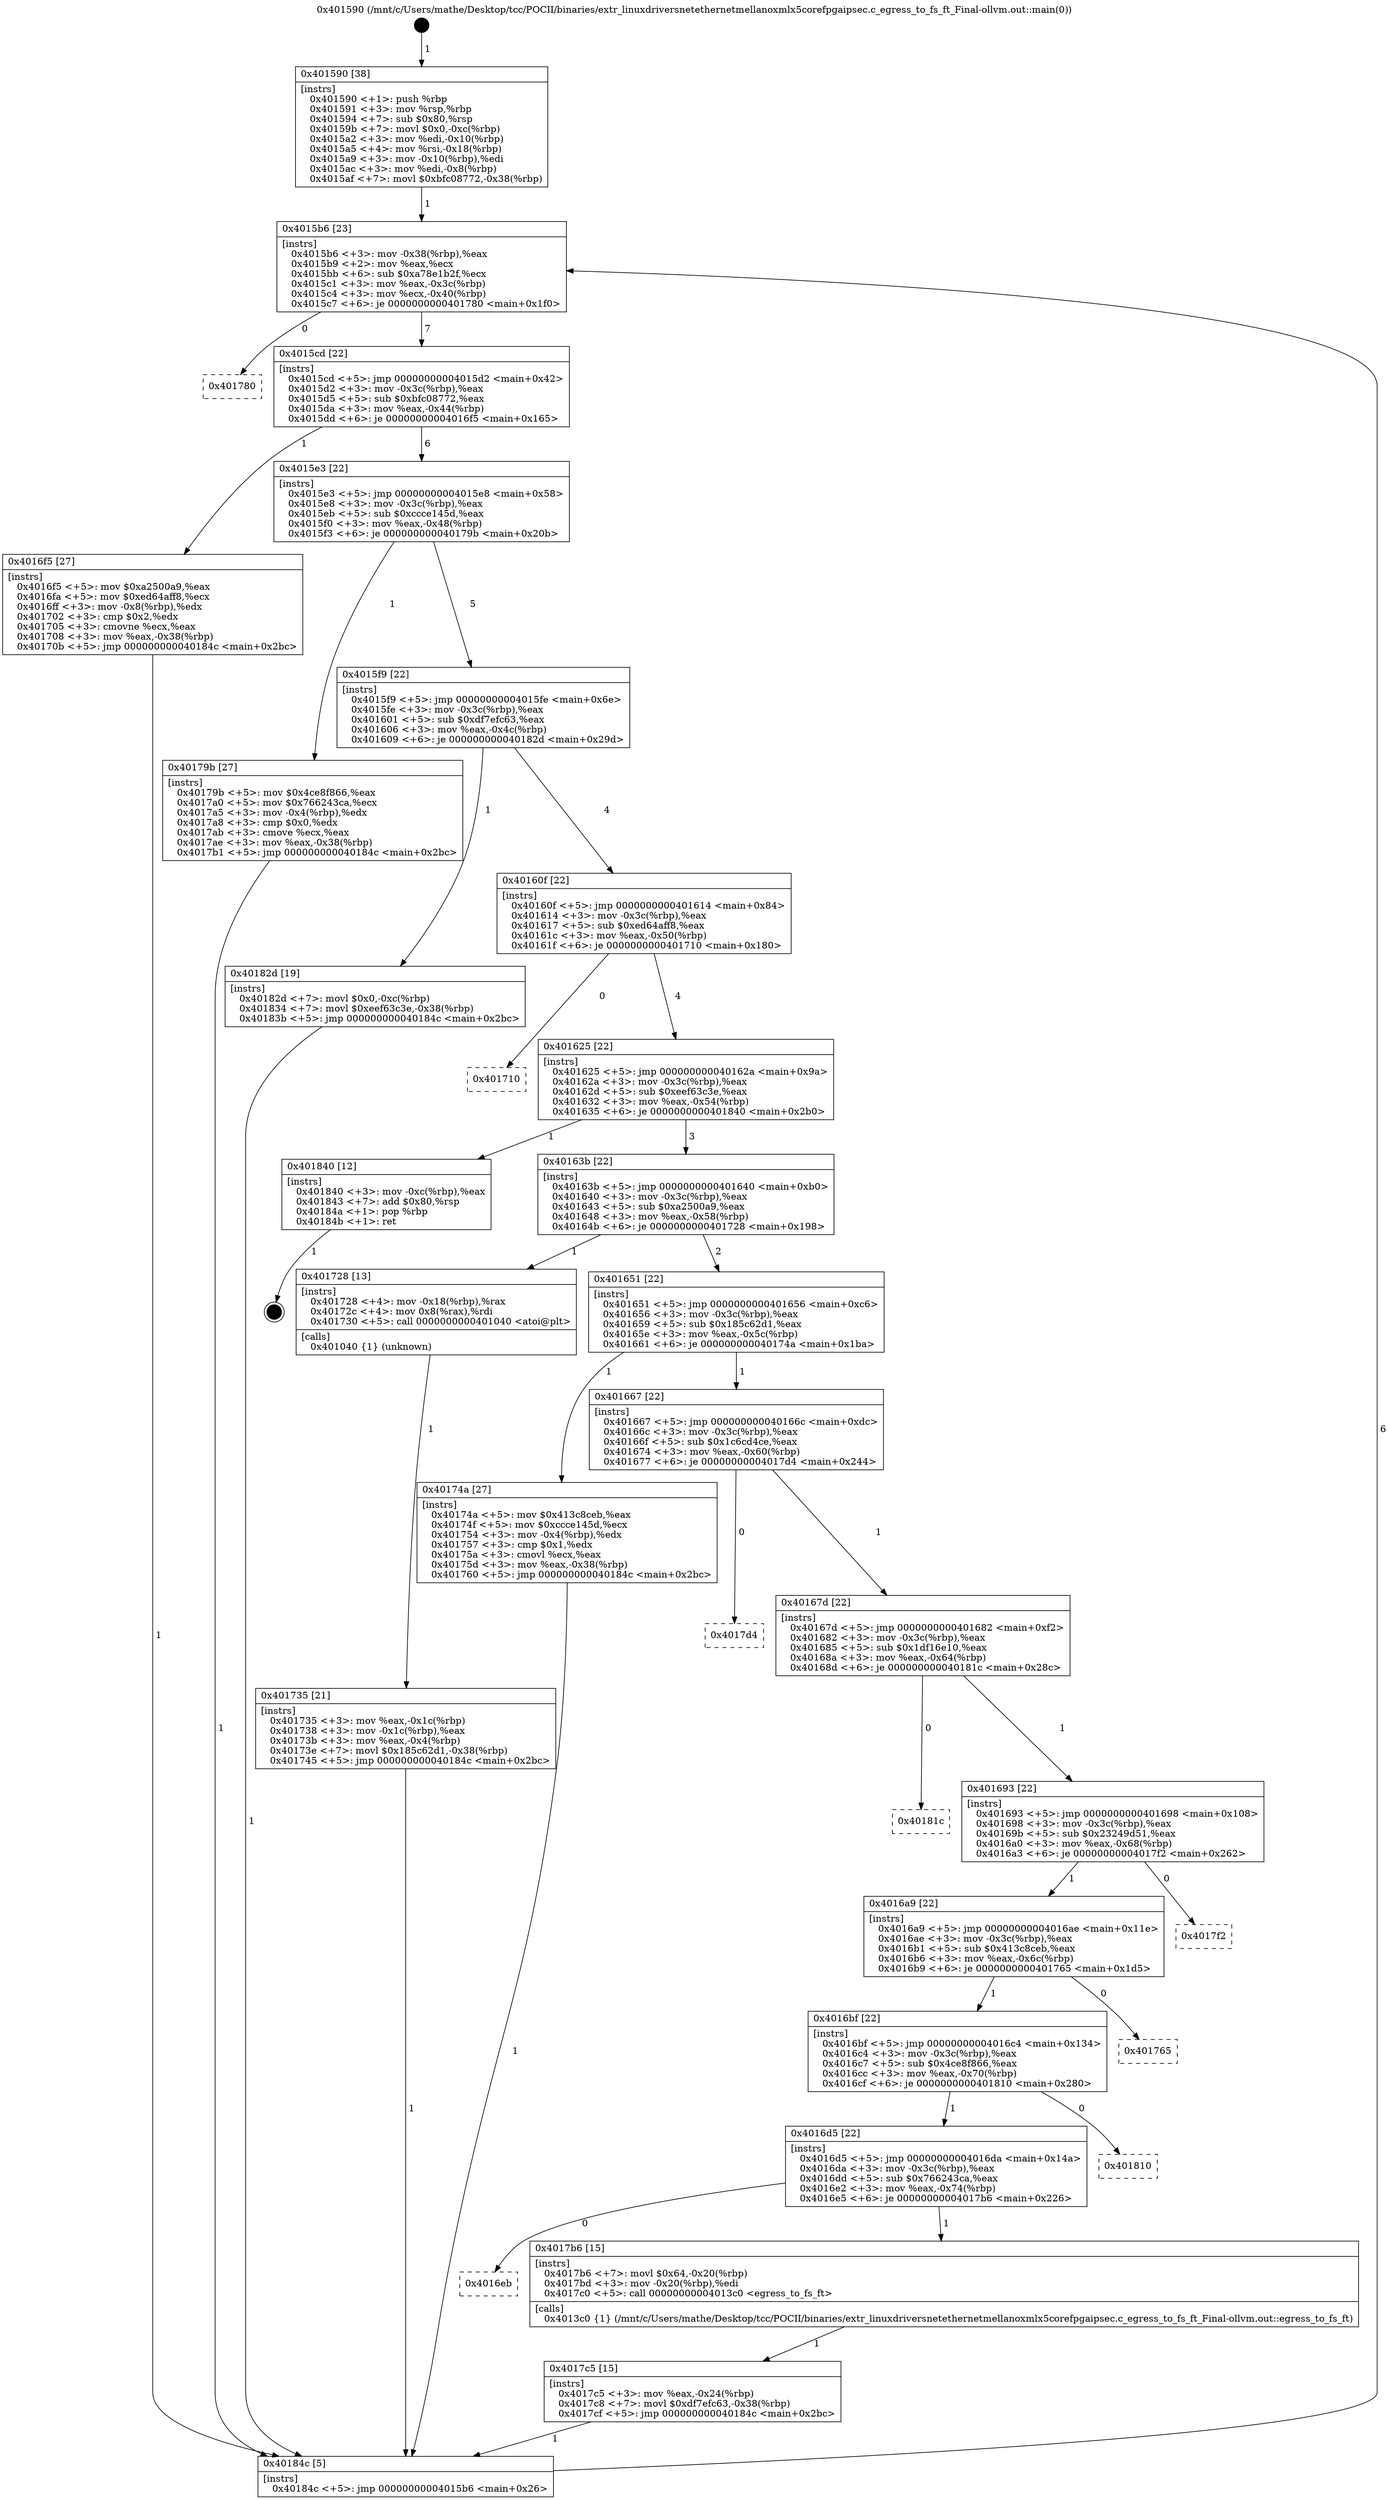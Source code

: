 digraph "0x401590" {
  label = "0x401590 (/mnt/c/Users/mathe/Desktop/tcc/POCII/binaries/extr_linuxdriversnetethernetmellanoxmlx5corefpgaipsec.c_egress_to_fs_ft_Final-ollvm.out::main(0))"
  labelloc = "t"
  node[shape=record]

  Entry [label="",width=0.3,height=0.3,shape=circle,fillcolor=black,style=filled]
  "0x4015b6" [label="{
     0x4015b6 [23]\l
     | [instrs]\l
     &nbsp;&nbsp;0x4015b6 \<+3\>: mov -0x38(%rbp),%eax\l
     &nbsp;&nbsp;0x4015b9 \<+2\>: mov %eax,%ecx\l
     &nbsp;&nbsp;0x4015bb \<+6\>: sub $0xa78e1b2f,%ecx\l
     &nbsp;&nbsp;0x4015c1 \<+3\>: mov %eax,-0x3c(%rbp)\l
     &nbsp;&nbsp;0x4015c4 \<+3\>: mov %ecx,-0x40(%rbp)\l
     &nbsp;&nbsp;0x4015c7 \<+6\>: je 0000000000401780 \<main+0x1f0\>\l
  }"]
  "0x401780" [label="{
     0x401780\l
  }", style=dashed]
  "0x4015cd" [label="{
     0x4015cd [22]\l
     | [instrs]\l
     &nbsp;&nbsp;0x4015cd \<+5\>: jmp 00000000004015d2 \<main+0x42\>\l
     &nbsp;&nbsp;0x4015d2 \<+3\>: mov -0x3c(%rbp),%eax\l
     &nbsp;&nbsp;0x4015d5 \<+5\>: sub $0xbfc08772,%eax\l
     &nbsp;&nbsp;0x4015da \<+3\>: mov %eax,-0x44(%rbp)\l
     &nbsp;&nbsp;0x4015dd \<+6\>: je 00000000004016f5 \<main+0x165\>\l
  }"]
  Exit [label="",width=0.3,height=0.3,shape=circle,fillcolor=black,style=filled,peripheries=2]
  "0x4016f5" [label="{
     0x4016f5 [27]\l
     | [instrs]\l
     &nbsp;&nbsp;0x4016f5 \<+5\>: mov $0xa2500a9,%eax\l
     &nbsp;&nbsp;0x4016fa \<+5\>: mov $0xed64aff8,%ecx\l
     &nbsp;&nbsp;0x4016ff \<+3\>: mov -0x8(%rbp),%edx\l
     &nbsp;&nbsp;0x401702 \<+3\>: cmp $0x2,%edx\l
     &nbsp;&nbsp;0x401705 \<+3\>: cmovne %ecx,%eax\l
     &nbsp;&nbsp;0x401708 \<+3\>: mov %eax,-0x38(%rbp)\l
     &nbsp;&nbsp;0x40170b \<+5\>: jmp 000000000040184c \<main+0x2bc\>\l
  }"]
  "0x4015e3" [label="{
     0x4015e3 [22]\l
     | [instrs]\l
     &nbsp;&nbsp;0x4015e3 \<+5\>: jmp 00000000004015e8 \<main+0x58\>\l
     &nbsp;&nbsp;0x4015e8 \<+3\>: mov -0x3c(%rbp),%eax\l
     &nbsp;&nbsp;0x4015eb \<+5\>: sub $0xccce145d,%eax\l
     &nbsp;&nbsp;0x4015f0 \<+3\>: mov %eax,-0x48(%rbp)\l
     &nbsp;&nbsp;0x4015f3 \<+6\>: je 000000000040179b \<main+0x20b\>\l
  }"]
  "0x40184c" [label="{
     0x40184c [5]\l
     | [instrs]\l
     &nbsp;&nbsp;0x40184c \<+5\>: jmp 00000000004015b6 \<main+0x26\>\l
  }"]
  "0x401590" [label="{
     0x401590 [38]\l
     | [instrs]\l
     &nbsp;&nbsp;0x401590 \<+1\>: push %rbp\l
     &nbsp;&nbsp;0x401591 \<+3\>: mov %rsp,%rbp\l
     &nbsp;&nbsp;0x401594 \<+7\>: sub $0x80,%rsp\l
     &nbsp;&nbsp;0x40159b \<+7\>: movl $0x0,-0xc(%rbp)\l
     &nbsp;&nbsp;0x4015a2 \<+3\>: mov %edi,-0x10(%rbp)\l
     &nbsp;&nbsp;0x4015a5 \<+4\>: mov %rsi,-0x18(%rbp)\l
     &nbsp;&nbsp;0x4015a9 \<+3\>: mov -0x10(%rbp),%edi\l
     &nbsp;&nbsp;0x4015ac \<+3\>: mov %edi,-0x8(%rbp)\l
     &nbsp;&nbsp;0x4015af \<+7\>: movl $0xbfc08772,-0x38(%rbp)\l
  }"]
  "0x4017c5" [label="{
     0x4017c5 [15]\l
     | [instrs]\l
     &nbsp;&nbsp;0x4017c5 \<+3\>: mov %eax,-0x24(%rbp)\l
     &nbsp;&nbsp;0x4017c8 \<+7\>: movl $0xdf7efc63,-0x38(%rbp)\l
     &nbsp;&nbsp;0x4017cf \<+5\>: jmp 000000000040184c \<main+0x2bc\>\l
  }"]
  "0x40179b" [label="{
     0x40179b [27]\l
     | [instrs]\l
     &nbsp;&nbsp;0x40179b \<+5\>: mov $0x4ce8f866,%eax\l
     &nbsp;&nbsp;0x4017a0 \<+5\>: mov $0x766243ca,%ecx\l
     &nbsp;&nbsp;0x4017a5 \<+3\>: mov -0x4(%rbp),%edx\l
     &nbsp;&nbsp;0x4017a8 \<+3\>: cmp $0x0,%edx\l
     &nbsp;&nbsp;0x4017ab \<+3\>: cmove %ecx,%eax\l
     &nbsp;&nbsp;0x4017ae \<+3\>: mov %eax,-0x38(%rbp)\l
     &nbsp;&nbsp;0x4017b1 \<+5\>: jmp 000000000040184c \<main+0x2bc\>\l
  }"]
  "0x4015f9" [label="{
     0x4015f9 [22]\l
     | [instrs]\l
     &nbsp;&nbsp;0x4015f9 \<+5\>: jmp 00000000004015fe \<main+0x6e\>\l
     &nbsp;&nbsp;0x4015fe \<+3\>: mov -0x3c(%rbp),%eax\l
     &nbsp;&nbsp;0x401601 \<+5\>: sub $0xdf7efc63,%eax\l
     &nbsp;&nbsp;0x401606 \<+3\>: mov %eax,-0x4c(%rbp)\l
     &nbsp;&nbsp;0x401609 \<+6\>: je 000000000040182d \<main+0x29d\>\l
  }"]
  "0x4016eb" [label="{
     0x4016eb\l
  }", style=dashed]
  "0x40182d" [label="{
     0x40182d [19]\l
     | [instrs]\l
     &nbsp;&nbsp;0x40182d \<+7\>: movl $0x0,-0xc(%rbp)\l
     &nbsp;&nbsp;0x401834 \<+7\>: movl $0xeef63c3e,-0x38(%rbp)\l
     &nbsp;&nbsp;0x40183b \<+5\>: jmp 000000000040184c \<main+0x2bc\>\l
  }"]
  "0x40160f" [label="{
     0x40160f [22]\l
     | [instrs]\l
     &nbsp;&nbsp;0x40160f \<+5\>: jmp 0000000000401614 \<main+0x84\>\l
     &nbsp;&nbsp;0x401614 \<+3\>: mov -0x3c(%rbp),%eax\l
     &nbsp;&nbsp;0x401617 \<+5\>: sub $0xed64aff8,%eax\l
     &nbsp;&nbsp;0x40161c \<+3\>: mov %eax,-0x50(%rbp)\l
     &nbsp;&nbsp;0x40161f \<+6\>: je 0000000000401710 \<main+0x180\>\l
  }"]
  "0x4017b6" [label="{
     0x4017b6 [15]\l
     | [instrs]\l
     &nbsp;&nbsp;0x4017b6 \<+7\>: movl $0x64,-0x20(%rbp)\l
     &nbsp;&nbsp;0x4017bd \<+3\>: mov -0x20(%rbp),%edi\l
     &nbsp;&nbsp;0x4017c0 \<+5\>: call 00000000004013c0 \<egress_to_fs_ft\>\l
     | [calls]\l
     &nbsp;&nbsp;0x4013c0 \{1\} (/mnt/c/Users/mathe/Desktop/tcc/POCII/binaries/extr_linuxdriversnetethernetmellanoxmlx5corefpgaipsec.c_egress_to_fs_ft_Final-ollvm.out::egress_to_fs_ft)\l
  }"]
  "0x401710" [label="{
     0x401710\l
  }", style=dashed]
  "0x401625" [label="{
     0x401625 [22]\l
     | [instrs]\l
     &nbsp;&nbsp;0x401625 \<+5\>: jmp 000000000040162a \<main+0x9a\>\l
     &nbsp;&nbsp;0x40162a \<+3\>: mov -0x3c(%rbp),%eax\l
     &nbsp;&nbsp;0x40162d \<+5\>: sub $0xeef63c3e,%eax\l
     &nbsp;&nbsp;0x401632 \<+3\>: mov %eax,-0x54(%rbp)\l
     &nbsp;&nbsp;0x401635 \<+6\>: je 0000000000401840 \<main+0x2b0\>\l
  }"]
  "0x4016d5" [label="{
     0x4016d5 [22]\l
     | [instrs]\l
     &nbsp;&nbsp;0x4016d5 \<+5\>: jmp 00000000004016da \<main+0x14a\>\l
     &nbsp;&nbsp;0x4016da \<+3\>: mov -0x3c(%rbp),%eax\l
     &nbsp;&nbsp;0x4016dd \<+5\>: sub $0x766243ca,%eax\l
     &nbsp;&nbsp;0x4016e2 \<+3\>: mov %eax,-0x74(%rbp)\l
     &nbsp;&nbsp;0x4016e5 \<+6\>: je 00000000004017b6 \<main+0x226\>\l
  }"]
  "0x401840" [label="{
     0x401840 [12]\l
     | [instrs]\l
     &nbsp;&nbsp;0x401840 \<+3\>: mov -0xc(%rbp),%eax\l
     &nbsp;&nbsp;0x401843 \<+7\>: add $0x80,%rsp\l
     &nbsp;&nbsp;0x40184a \<+1\>: pop %rbp\l
     &nbsp;&nbsp;0x40184b \<+1\>: ret\l
  }"]
  "0x40163b" [label="{
     0x40163b [22]\l
     | [instrs]\l
     &nbsp;&nbsp;0x40163b \<+5\>: jmp 0000000000401640 \<main+0xb0\>\l
     &nbsp;&nbsp;0x401640 \<+3\>: mov -0x3c(%rbp),%eax\l
     &nbsp;&nbsp;0x401643 \<+5\>: sub $0xa2500a9,%eax\l
     &nbsp;&nbsp;0x401648 \<+3\>: mov %eax,-0x58(%rbp)\l
     &nbsp;&nbsp;0x40164b \<+6\>: je 0000000000401728 \<main+0x198\>\l
  }"]
  "0x401810" [label="{
     0x401810\l
  }", style=dashed]
  "0x401728" [label="{
     0x401728 [13]\l
     | [instrs]\l
     &nbsp;&nbsp;0x401728 \<+4\>: mov -0x18(%rbp),%rax\l
     &nbsp;&nbsp;0x40172c \<+4\>: mov 0x8(%rax),%rdi\l
     &nbsp;&nbsp;0x401730 \<+5\>: call 0000000000401040 \<atoi@plt\>\l
     | [calls]\l
     &nbsp;&nbsp;0x401040 \{1\} (unknown)\l
  }"]
  "0x401651" [label="{
     0x401651 [22]\l
     | [instrs]\l
     &nbsp;&nbsp;0x401651 \<+5\>: jmp 0000000000401656 \<main+0xc6\>\l
     &nbsp;&nbsp;0x401656 \<+3\>: mov -0x3c(%rbp),%eax\l
     &nbsp;&nbsp;0x401659 \<+5\>: sub $0x185c62d1,%eax\l
     &nbsp;&nbsp;0x40165e \<+3\>: mov %eax,-0x5c(%rbp)\l
     &nbsp;&nbsp;0x401661 \<+6\>: je 000000000040174a \<main+0x1ba\>\l
  }"]
  "0x401735" [label="{
     0x401735 [21]\l
     | [instrs]\l
     &nbsp;&nbsp;0x401735 \<+3\>: mov %eax,-0x1c(%rbp)\l
     &nbsp;&nbsp;0x401738 \<+3\>: mov -0x1c(%rbp),%eax\l
     &nbsp;&nbsp;0x40173b \<+3\>: mov %eax,-0x4(%rbp)\l
     &nbsp;&nbsp;0x40173e \<+7\>: movl $0x185c62d1,-0x38(%rbp)\l
     &nbsp;&nbsp;0x401745 \<+5\>: jmp 000000000040184c \<main+0x2bc\>\l
  }"]
  "0x4016bf" [label="{
     0x4016bf [22]\l
     | [instrs]\l
     &nbsp;&nbsp;0x4016bf \<+5\>: jmp 00000000004016c4 \<main+0x134\>\l
     &nbsp;&nbsp;0x4016c4 \<+3\>: mov -0x3c(%rbp),%eax\l
     &nbsp;&nbsp;0x4016c7 \<+5\>: sub $0x4ce8f866,%eax\l
     &nbsp;&nbsp;0x4016cc \<+3\>: mov %eax,-0x70(%rbp)\l
     &nbsp;&nbsp;0x4016cf \<+6\>: je 0000000000401810 \<main+0x280\>\l
  }"]
  "0x40174a" [label="{
     0x40174a [27]\l
     | [instrs]\l
     &nbsp;&nbsp;0x40174a \<+5\>: mov $0x413c8ceb,%eax\l
     &nbsp;&nbsp;0x40174f \<+5\>: mov $0xccce145d,%ecx\l
     &nbsp;&nbsp;0x401754 \<+3\>: mov -0x4(%rbp),%edx\l
     &nbsp;&nbsp;0x401757 \<+3\>: cmp $0x1,%edx\l
     &nbsp;&nbsp;0x40175a \<+3\>: cmovl %ecx,%eax\l
     &nbsp;&nbsp;0x40175d \<+3\>: mov %eax,-0x38(%rbp)\l
     &nbsp;&nbsp;0x401760 \<+5\>: jmp 000000000040184c \<main+0x2bc\>\l
  }"]
  "0x401667" [label="{
     0x401667 [22]\l
     | [instrs]\l
     &nbsp;&nbsp;0x401667 \<+5\>: jmp 000000000040166c \<main+0xdc\>\l
     &nbsp;&nbsp;0x40166c \<+3\>: mov -0x3c(%rbp),%eax\l
     &nbsp;&nbsp;0x40166f \<+5\>: sub $0x1c6cd4ce,%eax\l
     &nbsp;&nbsp;0x401674 \<+3\>: mov %eax,-0x60(%rbp)\l
     &nbsp;&nbsp;0x401677 \<+6\>: je 00000000004017d4 \<main+0x244\>\l
  }"]
  "0x401765" [label="{
     0x401765\l
  }", style=dashed]
  "0x4017d4" [label="{
     0x4017d4\l
  }", style=dashed]
  "0x40167d" [label="{
     0x40167d [22]\l
     | [instrs]\l
     &nbsp;&nbsp;0x40167d \<+5\>: jmp 0000000000401682 \<main+0xf2\>\l
     &nbsp;&nbsp;0x401682 \<+3\>: mov -0x3c(%rbp),%eax\l
     &nbsp;&nbsp;0x401685 \<+5\>: sub $0x1df16e10,%eax\l
     &nbsp;&nbsp;0x40168a \<+3\>: mov %eax,-0x64(%rbp)\l
     &nbsp;&nbsp;0x40168d \<+6\>: je 000000000040181c \<main+0x28c\>\l
  }"]
  "0x4016a9" [label="{
     0x4016a9 [22]\l
     | [instrs]\l
     &nbsp;&nbsp;0x4016a9 \<+5\>: jmp 00000000004016ae \<main+0x11e\>\l
     &nbsp;&nbsp;0x4016ae \<+3\>: mov -0x3c(%rbp),%eax\l
     &nbsp;&nbsp;0x4016b1 \<+5\>: sub $0x413c8ceb,%eax\l
     &nbsp;&nbsp;0x4016b6 \<+3\>: mov %eax,-0x6c(%rbp)\l
     &nbsp;&nbsp;0x4016b9 \<+6\>: je 0000000000401765 \<main+0x1d5\>\l
  }"]
  "0x40181c" [label="{
     0x40181c\l
  }", style=dashed]
  "0x401693" [label="{
     0x401693 [22]\l
     | [instrs]\l
     &nbsp;&nbsp;0x401693 \<+5\>: jmp 0000000000401698 \<main+0x108\>\l
     &nbsp;&nbsp;0x401698 \<+3\>: mov -0x3c(%rbp),%eax\l
     &nbsp;&nbsp;0x40169b \<+5\>: sub $0x23249d51,%eax\l
     &nbsp;&nbsp;0x4016a0 \<+3\>: mov %eax,-0x68(%rbp)\l
     &nbsp;&nbsp;0x4016a3 \<+6\>: je 00000000004017f2 \<main+0x262\>\l
  }"]
  "0x4017f2" [label="{
     0x4017f2\l
  }", style=dashed]
  Entry -> "0x401590" [label=" 1"]
  "0x4015b6" -> "0x401780" [label=" 0"]
  "0x4015b6" -> "0x4015cd" [label=" 7"]
  "0x401840" -> Exit [label=" 1"]
  "0x4015cd" -> "0x4016f5" [label=" 1"]
  "0x4015cd" -> "0x4015e3" [label=" 6"]
  "0x4016f5" -> "0x40184c" [label=" 1"]
  "0x401590" -> "0x4015b6" [label=" 1"]
  "0x40184c" -> "0x4015b6" [label=" 6"]
  "0x40182d" -> "0x40184c" [label=" 1"]
  "0x4015e3" -> "0x40179b" [label=" 1"]
  "0x4015e3" -> "0x4015f9" [label=" 5"]
  "0x4017c5" -> "0x40184c" [label=" 1"]
  "0x4015f9" -> "0x40182d" [label=" 1"]
  "0x4015f9" -> "0x40160f" [label=" 4"]
  "0x4017b6" -> "0x4017c5" [label=" 1"]
  "0x40160f" -> "0x401710" [label=" 0"]
  "0x40160f" -> "0x401625" [label=" 4"]
  "0x4016d5" -> "0x4016eb" [label=" 0"]
  "0x401625" -> "0x401840" [label=" 1"]
  "0x401625" -> "0x40163b" [label=" 3"]
  "0x4016d5" -> "0x4017b6" [label=" 1"]
  "0x40163b" -> "0x401728" [label=" 1"]
  "0x40163b" -> "0x401651" [label=" 2"]
  "0x401728" -> "0x401735" [label=" 1"]
  "0x401735" -> "0x40184c" [label=" 1"]
  "0x4016bf" -> "0x4016d5" [label=" 1"]
  "0x401651" -> "0x40174a" [label=" 1"]
  "0x401651" -> "0x401667" [label=" 1"]
  "0x40174a" -> "0x40184c" [label=" 1"]
  "0x40179b" -> "0x40184c" [label=" 1"]
  "0x4016bf" -> "0x401810" [label=" 0"]
  "0x401667" -> "0x4017d4" [label=" 0"]
  "0x401667" -> "0x40167d" [label=" 1"]
  "0x4016a9" -> "0x4016bf" [label=" 1"]
  "0x40167d" -> "0x40181c" [label=" 0"]
  "0x40167d" -> "0x401693" [label=" 1"]
  "0x4016a9" -> "0x401765" [label=" 0"]
  "0x401693" -> "0x4017f2" [label=" 0"]
  "0x401693" -> "0x4016a9" [label=" 1"]
}
